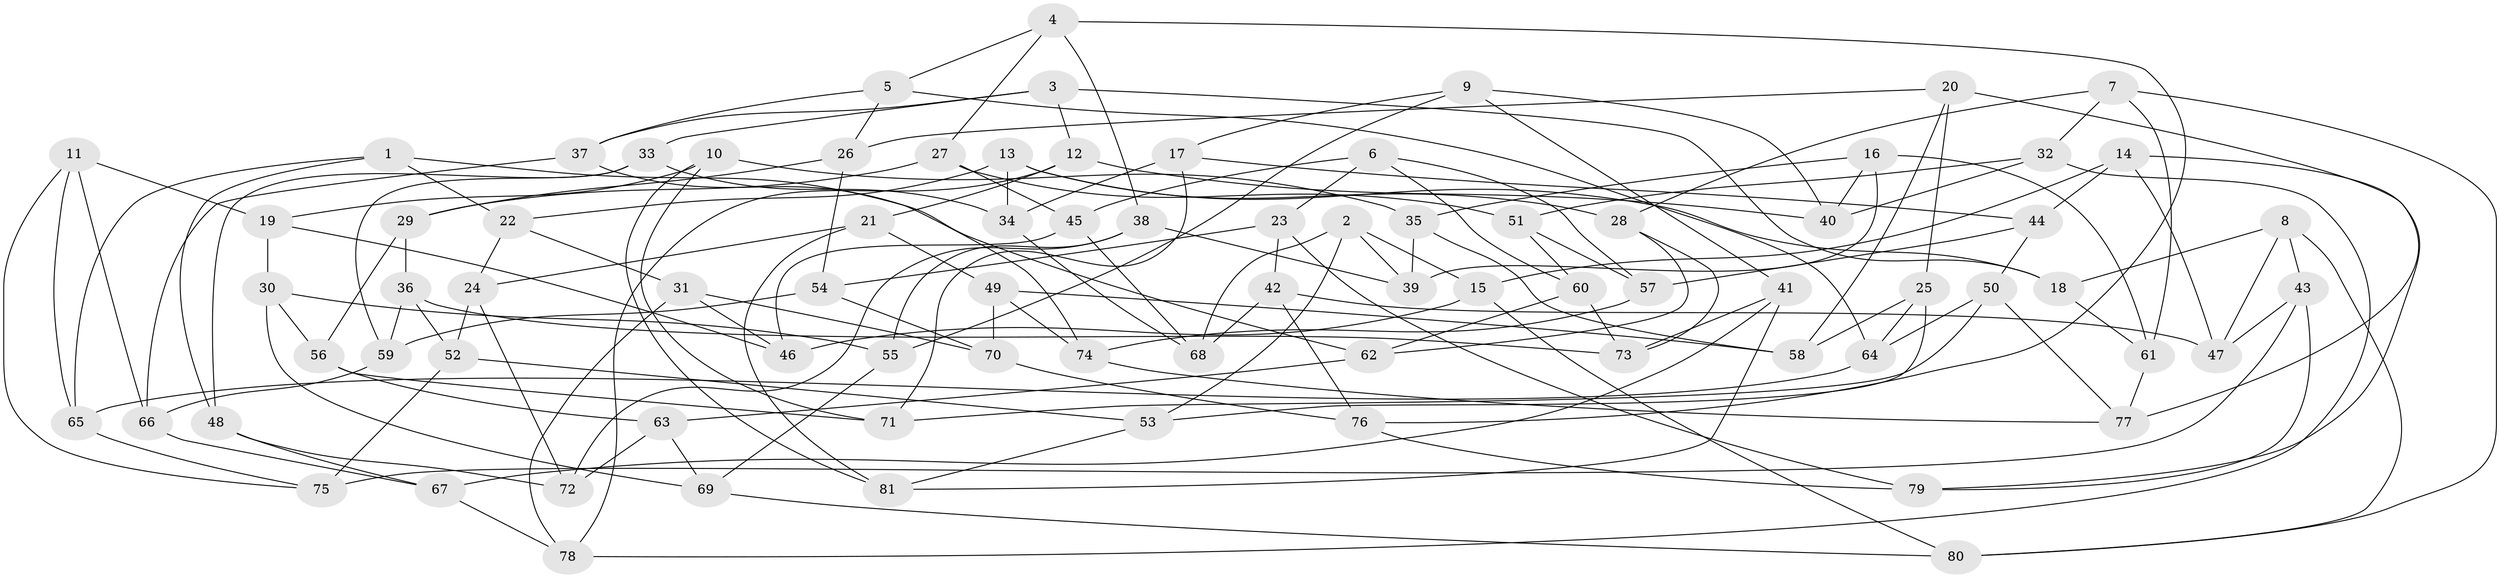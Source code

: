 // coarse degree distribution, {7: 0.05, 6: 0.325, 9: 0.075, 8: 0.075, 5: 0.075, 10: 0.025, 4: 0.325, 3: 0.05}
// Generated by graph-tools (version 1.1) at 2025/20/03/04/25 18:20:49]
// undirected, 81 vertices, 162 edges
graph export_dot {
graph [start="1"]
  node [color=gray90,style=filled];
  1;
  2;
  3;
  4;
  5;
  6;
  7;
  8;
  9;
  10;
  11;
  12;
  13;
  14;
  15;
  16;
  17;
  18;
  19;
  20;
  21;
  22;
  23;
  24;
  25;
  26;
  27;
  28;
  29;
  30;
  31;
  32;
  33;
  34;
  35;
  36;
  37;
  38;
  39;
  40;
  41;
  42;
  43;
  44;
  45;
  46;
  47;
  48;
  49;
  50;
  51;
  52;
  53;
  54;
  55;
  56;
  57;
  58;
  59;
  60;
  61;
  62;
  63;
  64;
  65;
  66;
  67;
  68;
  69;
  70;
  71;
  72;
  73;
  74;
  75;
  76;
  77;
  78;
  79;
  80;
  81;
  1 -- 22;
  1 -- 48;
  1 -- 62;
  1 -- 65;
  2 -- 53;
  2 -- 68;
  2 -- 15;
  2 -- 39;
  3 -- 18;
  3 -- 37;
  3 -- 33;
  3 -- 12;
  4 -- 27;
  4 -- 5;
  4 -- 76;
  4 -- 38;
  5 -- 64;
  5 -- 26;
  5 -- 37;
  6 -- 60;
  6 -- 45;
  6 -- 23;
  6 -- 57;
  7 -- 61;
  7 -- 32;
  7 -- 80;
  7 -- 28;
  8 -- 43;
  8 -- 18;
  8 -- 47;
  8 -- 80;
  9 -- 40;
  9 -- 55;
  9 -- 17;
  9 -- 41;
  10 -- 19;
  10 -- 71;
  10 -- 81;
  10 -- 35;
  11 -- 66;
  11 -- 65;
  11 -- 75;
  11 -- 19;
  12 -- 40;
  12 -- 78;
  12 -- 21;
  13 -- 22;
  13 -- 28;
  13 -- 18;
  13 -- 34;
  14 -- 79;
  14 -- 44;
  14 -- 15;
  14 -- 47;
  15 -- 46;
  15 -- 80;
  16 -- 61;
  16 -- 40;
  16 -- 35;
  16 -- 39;
  17 -- 71;
  17 -- 44;
  17 -- 34;
  18 -- 61;
  19 -- 30;
  19 -- 46;
  20 -- 26;
  20 -- 58;
  20 -- 77;
  20 -- 25;
  21 -- 24;
  21 -- 81;
  21 -- 49;
  22 -- 31;
  22 -- 24;
  23 -- 79;
  23 -- 54;
  23 -- 42;
  24 -- 52;
  24 -- 72;
  25 -- 58;
  25 -- 53;
  25 -- 64;
  26 -- 54;
  26 -- 29;
  27 -- 45;
  27 -- 29;
  27 -- 51;
  28 -- 62;
  28 -- 73;
  29 -- 56;
  29 -- 36;
  30 -- 69;
  30 -- 56;
  30 -- 55;
  31 -- 46;
  31 -- 70;
  31 -- 78;
  32 -- 78;
  32 -- 40;
  32 -- 51;
  33 -- 59;
  33 -- 48;
  33 -- 34;
  34 -- 68;
  35 -- 58;
  35 -- 39;
  36 -- 73;
  36 -- 52;
  36 -- 59;
  37 -- 66;
  37 -- 74;
  38 -- 72;
  38 -- 39;
  38 -- 55;
  41 -- 81;
  41 -- 67;
  41 -- 73;
  42 -- 47;
  42 -- 76;
  42 -- 68;
  43 -- 75;
  43 -- 47;
  43 -- 79;
  44 -- 57;
  44 -- 50;
  45 -- 46;
  45 -- 68;
  48 -- 72;
  48 -- 67;
  49 -- 74;
  49 -- 58;
  49 -- 70;
  50 -- 64;
  50 -- 71;
  50 -- 77;
  51 -- 60;
  51 -- 57;
  52 -- 75;
  52 -- 53;
  53 -- 81;
  54 -- 59;
  54 -- 70;
  55 -- 69;
  56 -- 63;
  56 -- 71;
  57 -- 74;
  59 -- 66;
  60 -- 62;
  60 -- 73;
  61 -- 77;
  62 -- 63;
  63 -- 72;
  63 -- 69;
  64 -- 65;
  65 -- 75;
  66 -- 67;
  67 -- 78;
  69 -- 80;
  70 -- 76;
  74 -- 77;
  76 -- 79;
}
